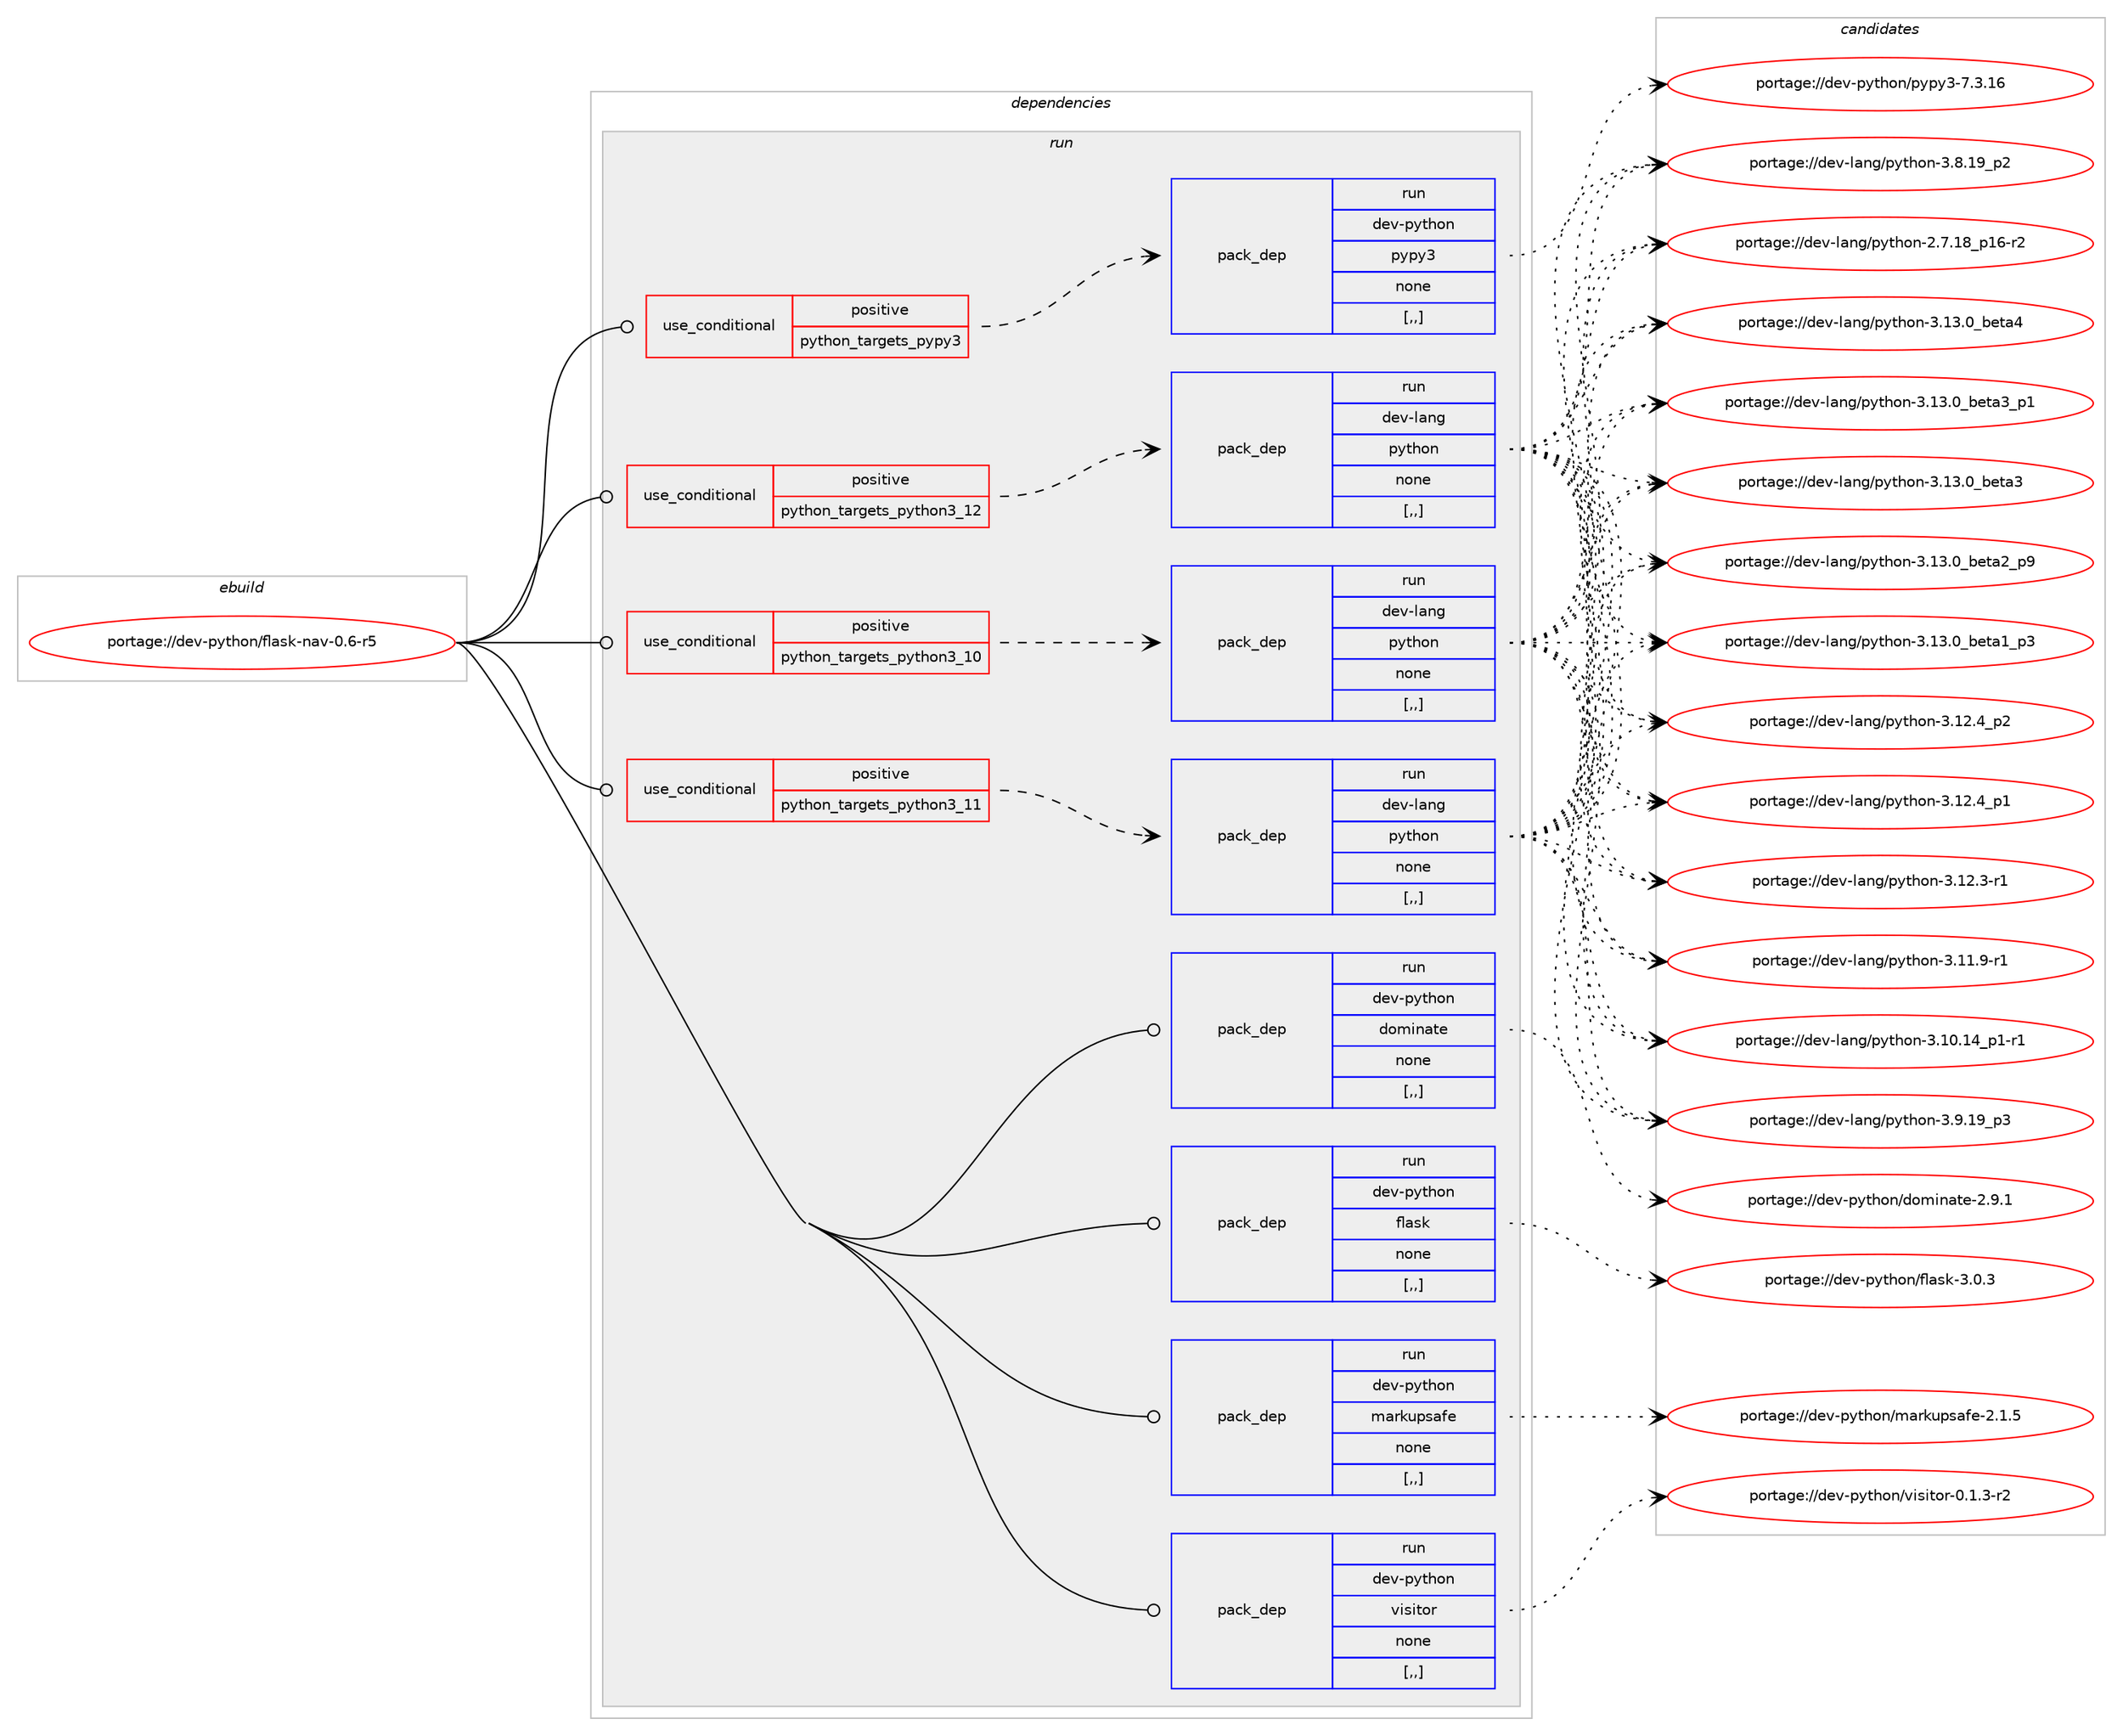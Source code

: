 digraph prolog {

# *************
# Graph options
# *************

newrank=true;
concentrate=true;
compound=true;
graph [rankdir=LR,fontname=Helvetica,fontsize=10,ranksep=1.5];#, ranksep=2.5, nodesep=0.2];
edge  [arrowhead=vee];
node  [fontname=Helvetica,fontsize=10];

# **********
# The ebuild
# **********

subgraph cluster_leftcol {
color=gray;
label=<<i>ebuild</i>>;
id [label="portage://dev-python/flask-nav-0.6-r5", color=red, width=4, href="../dev-python/flask-nav-0.6-r5.svg"];
}

# ****************
# The dependencies
# ****************

subgraph cluster_midcol {
color=gray;
label=<<i>dependencies</i>>;
subgraph cluster_compile {
fillcolor="#eeeeee";
style=filled;
label=<<i>compile</i>>;
}
subgraph cluster_compileandrun {
fillcolor="#eeeeee";
style=filled;
label=<<i>compile and run</i>>;
}
subgraph cluster_run {
fillcolor="#eeeeee";
style=filled;
label=<<i>run</i>>;
subgraph cond32926 {
dependency146773 [label=<<TABLE BORDER="0" CELLBORDER="1" CELLSPACING="0" CELLPADDING="4"><TR><TD ROWSPAN="3" CELLPADDING="10">use_conditional</TD></TR><TR><TD>positive</TD></TR><TR><TD>python_targets_pypy3</TD></TR></TABLE>>, shape=none, color=red];
subgraph pack112597 {
dependency146774 [label=<<TABLE BORDER="0" CELLBORDER="1" CELLSPACING="0" CELLPADDING="4" WIDTH="220"><TR><TD ROWSPAN="6" CELLPADDING="30">pack_dep</TD></TR><TR><TD WIDTH="110">run</TD></TR><TR><TD>dev-python</TD></TR><TR><TD>pypy3</TD></TR><TR><TD>none</TD></TR><TR><TD>[,,]</TD></TR></TABLE>>, shape=none, color=blue];
}
dependency146773:e -> dependency146774:w [weight=20,style="dashed",arrowhead="vee"];
}
id:e -> dependency146773:w [weight=20,style="solid",arrowhead="odot"];
subgraph cond32927 {
dependency146775 [label=<<TABLE BORDER="0" CELLBORDER="1" CELLSPACING="0" CELLPADDING="4"><TR><TD ROWSPAN="3" CELLPADDING="10">use_conditional</TD></TR><TR><TD>positive</TD></TR><TR><TD>python_targets_python3_10</TD></TR></TABLE>>, shape=none, color=red];
subgraph pack112598 {
dependency146776 [label=<<TABLE BORDER="0" CELLBORDER="1" CELLSPACING="0" CELLPADDING="4" WIDTH="220"><TR><TD ROWSPAN="6" CELLPADDING="30">pack_dep</TD></TR><TR><TD WIDTH="110">run</TD></TR><TR><TD>dev-lang</TD></TR><TR><TD>python</TD></TR><TR><TD>none</TD></TR><TR><TD>[,,]</TD></TR></TABLE>>, shape=none, color=blue];
}
dependency146775:e -> dependency146776:w [weight=20,style="dashed",arrowhead="vee"];
}
id:e -> dependency146775:w [weight=20,style="solid",arrowhead="odot"];
subgraph cond32928 {
dependency146777 [label=<<TABLE BORDER="0" CELLBORDER="1" CELLSPACING="0" CELLPADDING="4"><TR><TD ROWSPAN="3" CELLPADDING="10">use_conditional</TD></TR><TR><TD>positive</TD></TR><TR><TD>python_targets_python3_11</TD></TR></TABLE>>, shape=none, color=red];
subgraph pack112599 {
dependency146778 [label=<<TABLE BORDER="0" CELLBORDER="1" CELLSPACING="0" CELLPADDING="4" WIDTH="220"><TR><TD ROWSPAN="6" CELLPADDING="30">pack_dep</TD></TR><TR><TD WIDTH="110">run</TD></TR><TR><TD>dev-lang</TD></TR><TR><TD>python</TD></TR><TR><TD>none</TD></TR><TR><TD>[,,]</TD></TR></TABLE>>, shape=none, color=blue];
}
dependency146777:e -> dependency146778:w [weight=20,style="dashed",arrowhead="vee"];
}
id:e -> dependency146777:w [weight=20,style="solid",arrowhead="odot"];
subgraph cond32929 {
dependency146779 [label=<<TABLE BORDER="0" CELLBORDER="1" CELLSPACING="0" CELLPADDING="4"><TR><TD ROWSPAN="3" CELLPADDING="10">use_conditional</TD></TR><TR><TD>positive</TD></TR><TR><TD>python_targets_python3_12</TD></TR></TABLE>>, shape=none, color=red];
subgraph pack112600 {
dependency146780 [label=<<TABLE BORDER="0" CELLBORDER="1" CELLSPACING="0" CELLPADDING="4" WIDTH="220"><TR><TD ROWSPAN="6" CELLPADDING="30">pack_dep</TD></TR><TR><TD WIDTH="110">run</TD></TR><TR><TD>dev-lang</TD></TR><TR><TD>python</TD></TR><TR><TD>none</TD></TR><TR><TD>[,,]</TD></TR></TABLE>>, shape=none, color=blue];
}
dependency146779:e -> dependency146780:w [weight=20,style="dashed",arrowhead="vee"];
}
id:e -> dependency146779:w [weight=20,style="solid",arrowhead="odot"];
subgraph pack112601 {
dependency146781 [label=<<TABLE BORDER="0" CELLBORDER="1" CELLSPACING="0" CELLPADDING="4" WIDTH="220"><TR><TD ROWSPAN="6" CELLPADDING="30">pack_dep</TD></TR><TR><TD WIDTH="110">run</TD></TR><TR><TD>dev-python</TD></TR><TR><TD>dominate</TD></TR><TR><TD>none</TD></TR><TR><TD>[,,]</TD></TR></TABLE>>, shape=none, color=blue];
}
id:e -> dependency146781:w [weight=20,style="solid",arrowhead="odot"];
subgraph pack112602 {
dependency146782 [label=<<TABLE BORDER="0" CELLBORDER="1" CELLSPACING="0" CELLPADDING="4" WIDTH="220"><TR><TD ROWSPAN="6" CELLPADDING="30">pack_dep</TD></TR><TR><TD WIDTH="110">run</TD></TR><TR><TD>dev-python</TD></TR><TR><TD>flask</TD></TR><TR><TD>none</TD></TR><TR><TD>[,,]</TD></TR></TABLE>>, shape=none, color=blue];
}
id:e -> dependency146782:w [weight=20,style="solid",arrowhead="odot"];
subgraph pack112603 {
dependency146783 [label=<<TABLE BORDER="0" CELLBORDER="1" CELLSPACING="0" CELLPADDING="4" WIDTH="220"><TR><TD ROWSPAN="6" CELLPADDING="30">pack_dep</TD></TR><TR><TD WIDTH="110">run</TD></TR><TR><TD>dev-python</TD></TR><TR><TD>markupsafe</TD></TR><TR><TD>none</TD></TR><TR><TD>[,,]</TD></TR></TABLE>>, shape=none, color=blue];
}
id:e -> dependency146783:w [weight=20,style="solid",arrowhead="odot"];
subgraph pack112604 {
dependency146784 [label=<<TABLE BORDER="0" CELLBORDER="1" CELLSPACING="0" CELLPADDING="4" WIDTH="220"><TR><TD ROWSPAN="6" CELLPADDING="30">pack_dep</TD></TR><TR><TD WIDTH="110">run</TD></TR><TR><TD>dev-python</TD></TR><TR><TD>visitor</TD></TR><TR><TD>none</TD></TR><TR><TD>[,,]</TD></TR></TABLE>>, shape=none, color=blue];
}
id:e -> dependency146784:w [weight=20,style="solid",arrowhead="odot"];
}
}

# **************
# The candidates
# **************

subgraph cluster_choices {
rank=same;
color=gray;
label=<<i>candidates</i>>;

subgraph choice112597 {
color=black;
nodesep=1;
choice10010111845112121116104111110471121211121215145554651464954 [label="portage://dev-python/pypy3-7.3.16", color=red, width=4,href="../dev-python/pypy3-7.3.16.svg"];
dependency146774:e -> choice10010111845112121116104111110471121211121215145554651464954:w [style=dotted,weight="100"];
}
subgraph choice112598 {
color=black;
nodesep=1;
choice1001011184510897110103471121211161041111104551464951464895981011169752 [label="portage://dev-lang/python-3.13.0_beta4", color=red, width=4,href="../dev-lang/python-3.13.0_beta4.svg"];
choice10010111845108971101034711212111610411111045514649514648959810111697519511249 [label="portage://dev-lang/python-3.13.0_beta3_p1", color=red, width=4,href="../dev-lang/python-3.13.0_beta3_p1.svg"];
choice1001011184510897110103471121211161041111104551464951464895981011169751 [label="portage://dev-lang/python-3.13.0_beta3", color=red, width=4,href="../dev-lang/python-3.13.0_beta3.svg"];
choice10010111845108971101034711212111610411111045514649514648959810111697509511257 [label="portage://dev-lang/python-3.13.0_beta2_p9", color=red, width=4,href="../dev-lang/python-3.13.0_beta2_p9.svg"];
choice10010111845108971101034711212111610411111045514649514648959810111697499511251 [label="portage://dev-lang/python-3.13.0_beta1_p3", color=red, width=4,href="../dev-lang/python-3.13.0_beta1_p3.svg"];
choice100101118451089711010347112121116104111110455146495046529511250 [label="portage://dev-lang/python-3.12.4_p2", color=red, width=4,href="../dev-lang/python-3.12.4_p2.svg"];
choice100101118451089711010347112121116104111110455146495046529511249 [label="portage://dev-lang/python-3.12.4_p1", color=red, width=4,href="../dev-lang/python-3.12.4_p1.svg"];
choice100101118451089711010347112121116104111110455146495046514511449 [label="portage://dev-lang/python-3.12.3-r1", color=red, width=4,href="../dev-lang/python-3.12.3-r1.svg"];
choice100101118451089711010347112121116104111110455146494946574511449 [label="portage://dev-lang/python-3.11.9-r1", color=red, width=4,href="../dev-lang/python-3.11.9-r1.svg"];
choice100101118451089711010347112121116104111110455146494846495295112494511449 [label="portage://dev-lang/python-3.10.14_p1-r1", color=red, width=4,href="../dev-lang/python-3.10.14_p1-r1.svg"];
choice100101118451089711010347112121116104111110455146574649579511251 [label="portage://dev-lang/python-3.9.19_p3", color=red, width=4,href="../dev-lang/python-3.9.19_p3.svg"];
choice100101118451089711010347112121116104111110455146564649579511250 [label="portage://dev-lang/python-3.8.19_p2", color=red, width=4,href="../dev-lang/python-3.8.19_p2.svg"];
choice100101118451089711010347112121116104111110455046554649569511249544511450 [label="portage://dev-lang/python-2.7.18_p16-r2", color=red, width=4,href="../dev-lang/python-2.7.18_p16-r2.svg"];
dependency146776:e -> choice1001011184510897110103471121211161041111104551464951464895981011169752:w [style=dotted,weight="100"];
dependency146776:e -> choice10010111845108971101034711212111610411111045514649514648959810111697519511249:w [style=dotted,weight="100"];
dependency146776:e -> choice1001011184510897110103471121211161041111104551464951464895981011169751:w [style=dotted,weight="100"];
dependency146776:e -> choice10010111845108971101034711212111610411111045514649514648959810111697509511257:w [style=dotted,weight="100"];
dependency146776:e -> choice10010111845108971101034711212111610411111045514649514648959810111697499511251:w [style=dotted,weight="100"];
dependency146776:e -> choice100101118451089711010347112121116104111110455146495046529511250:w [style=dotted,weight="100"];
dependency146776:e -> choice100101118451089711010347112121116104111110455146495046529511249:w [style=dotted,weight="100"];
dependency146776:e -> choice100101118451089711010347112121116104111110455146495046514511449:w [style=dotted,weight="100"];
dependency146776:e -> choice100101118451089711010347112121116104111110455146494946574511449:w [style=dotted,weight="100"];
dependency146776:e -> choice100101118451089711010347112121116104111110455146494846495295112494511449:w [style=dotted,weight="100"];
dependency146776:e -> choice100101118451089711010347112121116104111110455146574649579511251:w [style=dotted,weight="100"];
dependency146776:e -> choice100101118451089711010347112121116104111110455146564649579511250:w [style=dotted,weight="100"];
dependency146776:e -> choice100101118451089711010347112121116104111110455046554649569511249544511450:w [style=dotted,weight="100"];
}
subgraph choice112599 {
color=black;
nodesep=1;
choice1001011184510897110103471121211161041111104551464951464895981011169752 [label="portage://dev-lang/python-3.13.0_beta4", color=red, width=4,href="../dev-lang/python-3.13.0_beta4.svg"];
choice10010111845108971101034711212111610411111045514649514648959810111697519511249 [label="portage://dev-lang/python-3.13.0_beta3_p1", color=red, width=4,href="../dev-lang/python-3.13.0_beta3_p1.svg"];
choice1001011184510897110103471121211161041111104551464951464895981011169751 [label="portage://dev-lang/python-3.13.0_beta3", color=red, width=4,href="../dev-lang/python-3.13.0_beta3.svg"];
choice10010111845108971101034711212111610411111045514649514648959810111697509511257 [label="portage://dev-lang/python-3.13.0_beta2_p9", color=red, width=4,href="../dev-lang/python-3.13.0_beta2_p9.svg"];
choice10010111845108971101034711212111610411111045514649514648959810111697499511251 [label="portage://dev-lang/python-3.13.0_beta1_p3", color=red, width=4,href="../dev-lang/python-3.13.0_beta1_p3.svg"];
choice100101118451089711010347112121116104111110455146495046529511250 [label="portage://dev-lang/python-3.12.4_p2", color=red, width=4,href="../dev-lang/python-3.12.4_p2.svg"];
choice100101118451089711010347112121116104111110455146495046529511249 [label="portage://dev-lang/python-3.12.4_p1", color=red, width=4,href="../dev-lang/python-3.12.4_p1.svg"];
choice100101118451089711010347112121116104111110455146495046514511449 [label="portage://dev-lang/python-3.12.3-r1", color=red, width=4,href="../dev-lang/python-3.12.3-r1.svg"];
choice100101118451089711010347112121116104111110455146494946574511449 [label="portage://dev-lang/python-3.11.9-r1", color=red, width=4,href="../dev-lang/python-3.11.9-r1.svg"];
choice100101118451089711010347112121116104111110455146494846495295112494511449 [label="portage://dev-lang/python-3.10.14_p1-r1", color=red, width=4,href="../dev-lang/python-3.10.14_p1-r1.svg"];
choice100101118451089711010347112121116104111110455146574649579511251 [label="portage://dev-lang/python-3.9.19_p3", color=red, width=4,href="../dev-lang/python-3.9.19_p3.svg"];
choice100101118451089711010347112121116104111110455146564649579511250 [label="portage://dev-lang/python-3.8.19_p2", color=red, width=4,href="../dev-lang/python-3.8.19_p2.svg"];
choice100101118451089711010347112121116104111110455046554649569511249544511450 [label="portage://dev-lang/python-2.7.18_p16-r2", color=red, width=4,href="../dev-lang/python-2.7.18_p16-r2.svg"];
dependency146778:e -> choice1001011184510897110103471121211161041111104551464951464895981011169752:w [style=dotted,weight="100"];
dependency146778:e -> choice10010111845108971101034711212111610411111045514649514648959810111697519511249:w [style=dotted,weight="100"];
dependency146778:e -> choice1001011184510897110103471121211161041111104551464951464895981011169751:w [style=dotted,weight="100"];
dependency146778:e -> choice10010111845108971101034711212111610411111045514649514648959810111697509511257:w [style=dotted,weight="100"];
dependency146778:e -> choice10010111845108971101034711212111610411111045514649514648959810111697499511251:w [style=dotted,weight="100"];
dependency146778:e -> choice100101118451089711010347112121116104111110455146495046529511250:w [style=dotted,weight="100"];
dependency146778:e -> choice100101118451089711010347112121116104111110455146495046529511249:w [style=dotted,weight="100"];
dependency146778:e -> choice100101118451089711010347112121116104111110455146495046514511449:w [style=dotted,weight="100"];
dependency146778:e -> choice100101118451089711010347112121116104111110455146494946574511449:w [style=dotted,weight="100"];
dependency146778:e -> choice100101118451089711010347112121116104111110455146494846495295112494511449:w [style=dotted,weight="100"];
dependency146778:e -> choice100101118451089711010347112121116104111110455146574649579511251:w [style=dotted,weight="100"];
dependency146778:e -> choice100101118451089711010347112121116104111110455146564649579511250:w [style=dotted,weight="100"];
dependency146778:e -> choice100101118451089711010347112121116104111110455046554649569511249544511450:w [style=dotted,weight="100"];
}
subgraph choice112600 {
color=black;
nodesep=1;
choice1001011184510897110103471121211161041111104551464951464895981011169752 [label="portage://dev-lang/python-3.13.0_beta4", color=red, width=4,href="../dev-lang/python-3.13.0_beta4.svg"];
choice10010111845108971101034711212111610411111045514649514648959810111697519511249 [label="portage://dev-lang/python-3.13.0_beta3_p1", color=red, width=4,href="../dev-lang/python-3.13.0_beta3_p1.svg"];
choice1001011184510897110103471121211161041111104551464951464895981011169751 [label="portage://dev-lang/python-3.13.0_beta3", color=red, width=4,href="../dev-lang/python-3.13.0_beta3.svg"];
choice10010111845108971101034711212111610411111045514649514648959810111697509511257 [label="portage://dev-lang/python-3.13.0_beta2_p9", color=red, width=4,href="../dev-lang/python-3.13.0_beta2_p9.svg"];
choice10010111845108971101034711212111610411111045514649514648959810111697499511251 [label="portage://dev-lang/python-3.13.0_beta1_p3", color=red, width=4,href="../dev-lang/python-3.13.0_beta1_p3.svg"];
choice100101118451089711010347112121116104111110455146495046529511250 [label="portage://dev-lang/python-3.12.4_p2", color=red, width=4,href="../dev-lang/python-3.12.4_p2.svg"];
choice100101118451089711010347112121116104111110455146495046529511249 [label="portage://dev-lang/python-3.12.4_p1", color=red, width=4,href="../dev-lang/python-3.12.4_p1.svg"];
choice100101118451089711010347112121116104111110455146495046514511449 [label="portage://dev-lang/python-3.12.3-r1", color=red, width=4,href="../dev-lang/python-3.12.3-r1.svg"];
choice100101118451089711010347112121116104111110455146494946574511449 [label="portage://dev-lang/python-3.11.9-r1", color=red, width=4,href="../dev-lang/python-3.11.9-r1.svg"];
choice100101118451089711010347112121116104111110455146494846495295112494511449 [label="portage://dev-lang/python-3.10.14_p1-r1", color=red, width=4,href="../dev-lang/python-3.10.14_p1-r1.svg"];
choice100101118451089711010347112121116104111110455146574649579511251 [label="portage://dev-lang/python-3.9.19_p3", color=red, width=4,href="../dev-lang/python-3.9.19_p3.svg"];
choice100101118451089711010347112121116104111110455146564649579511250 [label="portage://dev-lang/python-3.8.19_p2", color=red, width=4,href="../dev-lang/python-3.8.19_p2.svg"];
choice100101118451089711010347112121116104111110455046554649569511249544511450 [label="portage://dev-lang/python-2.7.18_p16-r2", color=red, width=4,href="../dev-lang/python-2.7.18_p16-r2.svg"];
dependency146780:e -> choice1001011184510897110103471121211161041111104551464951464895981011169752:w [style=dotted,weight="100"];
dependency146780:e -> choice10010111845108971101034711212111610411111045514649514648959810111697519511249:w [style=dotted,weight="100"];
dependency146780:e -> choice1001011184510897110103471121211161041111104551464951464895981011169751:w [style=dotted,weight="100"];
dependency146780:e -> choice10010111845108971101034711212111610411111045514649514648959810111697509511257:w [style=dotted,weight="100"];
dependency146780:e -> choice10010111845108971101034711212111610411111045514649514648959810111697499511251:w [style=dotted,weight="100"];
dependency146780:e -> choice100101118451089711010347112121116104111110455146495046529511250:w [style=dotted,weight="100"];
dependency146780:e -> choice100101118451089711010347112121116104111110455146495046529511249:w [style=dotted,weight="100"];
dependency146780:e -> choice100101118451089711010347112121116104111110455146495046514511449:w [style=dotted,weight="100"];
dependency146780:e -> choice100101118451089711010347112121116104111110455146494946574511449:w [style=dotted,weight="100"];
dependency146780:e -> choice100101118451089711010347112121116104111110455146494846495295112494511449:w [style=dotted,weight="100"];
dependency146780:e -> choice100101118451089711010347112121116104111110455146574649579511251:w [style=dotted,weight="100"];
dependency146780:e -> choice100101118451089711010347112121116104111110455146564649579511250:w [style=dotted,weight="100"];
dependency146780:e -> choice100101118451089711010347112121116104111110455046554649569511249544511450:w [style=dotted,weight="100"];
}
subgraph choice112601 {
color=black;
nodesep=1;
choice100101118451121211161041111104710011110910511097116101455046574649 [label="portage://dev-python/dominate-2.9.1", color=red, width=4,href="../dev-python/dominate-2.9.1.svg"];
dependency146781:e -> choice100101118451121211161041111104710011110910511097116101455046574649:w [style=dotted,weight="100"];
}
subgraph choice112602 {
color=black;
nodesep=1;
choice100101118451121211161041111104710210897115107455146484651 [label="portage://dev-python/flask-3.0.3", color=red, width=4,href="../dev-python/flask-3.0.3.svg"];
dependency146782:e -> choice100101118451121211161041111104710210897115107455146484651:w [style=dotted,weight="100"];
}
subgraph choice112603 {
color=black;
nodesep=1;
choice10010111845112121116104111110471099711410711711211597102101455046494653 [label="portage://dev-python/markupsafe-2.1.5", color=red, width=4,href="../dev-python/markupsafe-2.1.5.svg"];
dependency146783:e -> choice10010111845112121116104111110471099711410711711211597102101455046494653:w [style=dotted,weight="100"];
}
subgraph choice112604 {
color=black;
nodesep=1;
choice10010111845112121116104111110471181051151051161111144548464946514511450 [label="portage://dev-python/visitor-0.1.3-r2", color=red, width=4,href="../dev-python/visitor-0.1.3-r2.svg"];
dependency146784:e -> choice10010111845112121116104111110471181051151051161111144548464946514511450:w [style=dotted,weight="100"];
}
}

}
